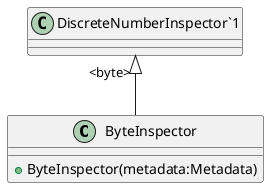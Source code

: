 @startuml
class ByteInspector {
    + ByteInspector(metadata:Metadata)
}
"DiscreteNumberInspector`1" "<byte>" <|-- ByteInspector
@enduml

